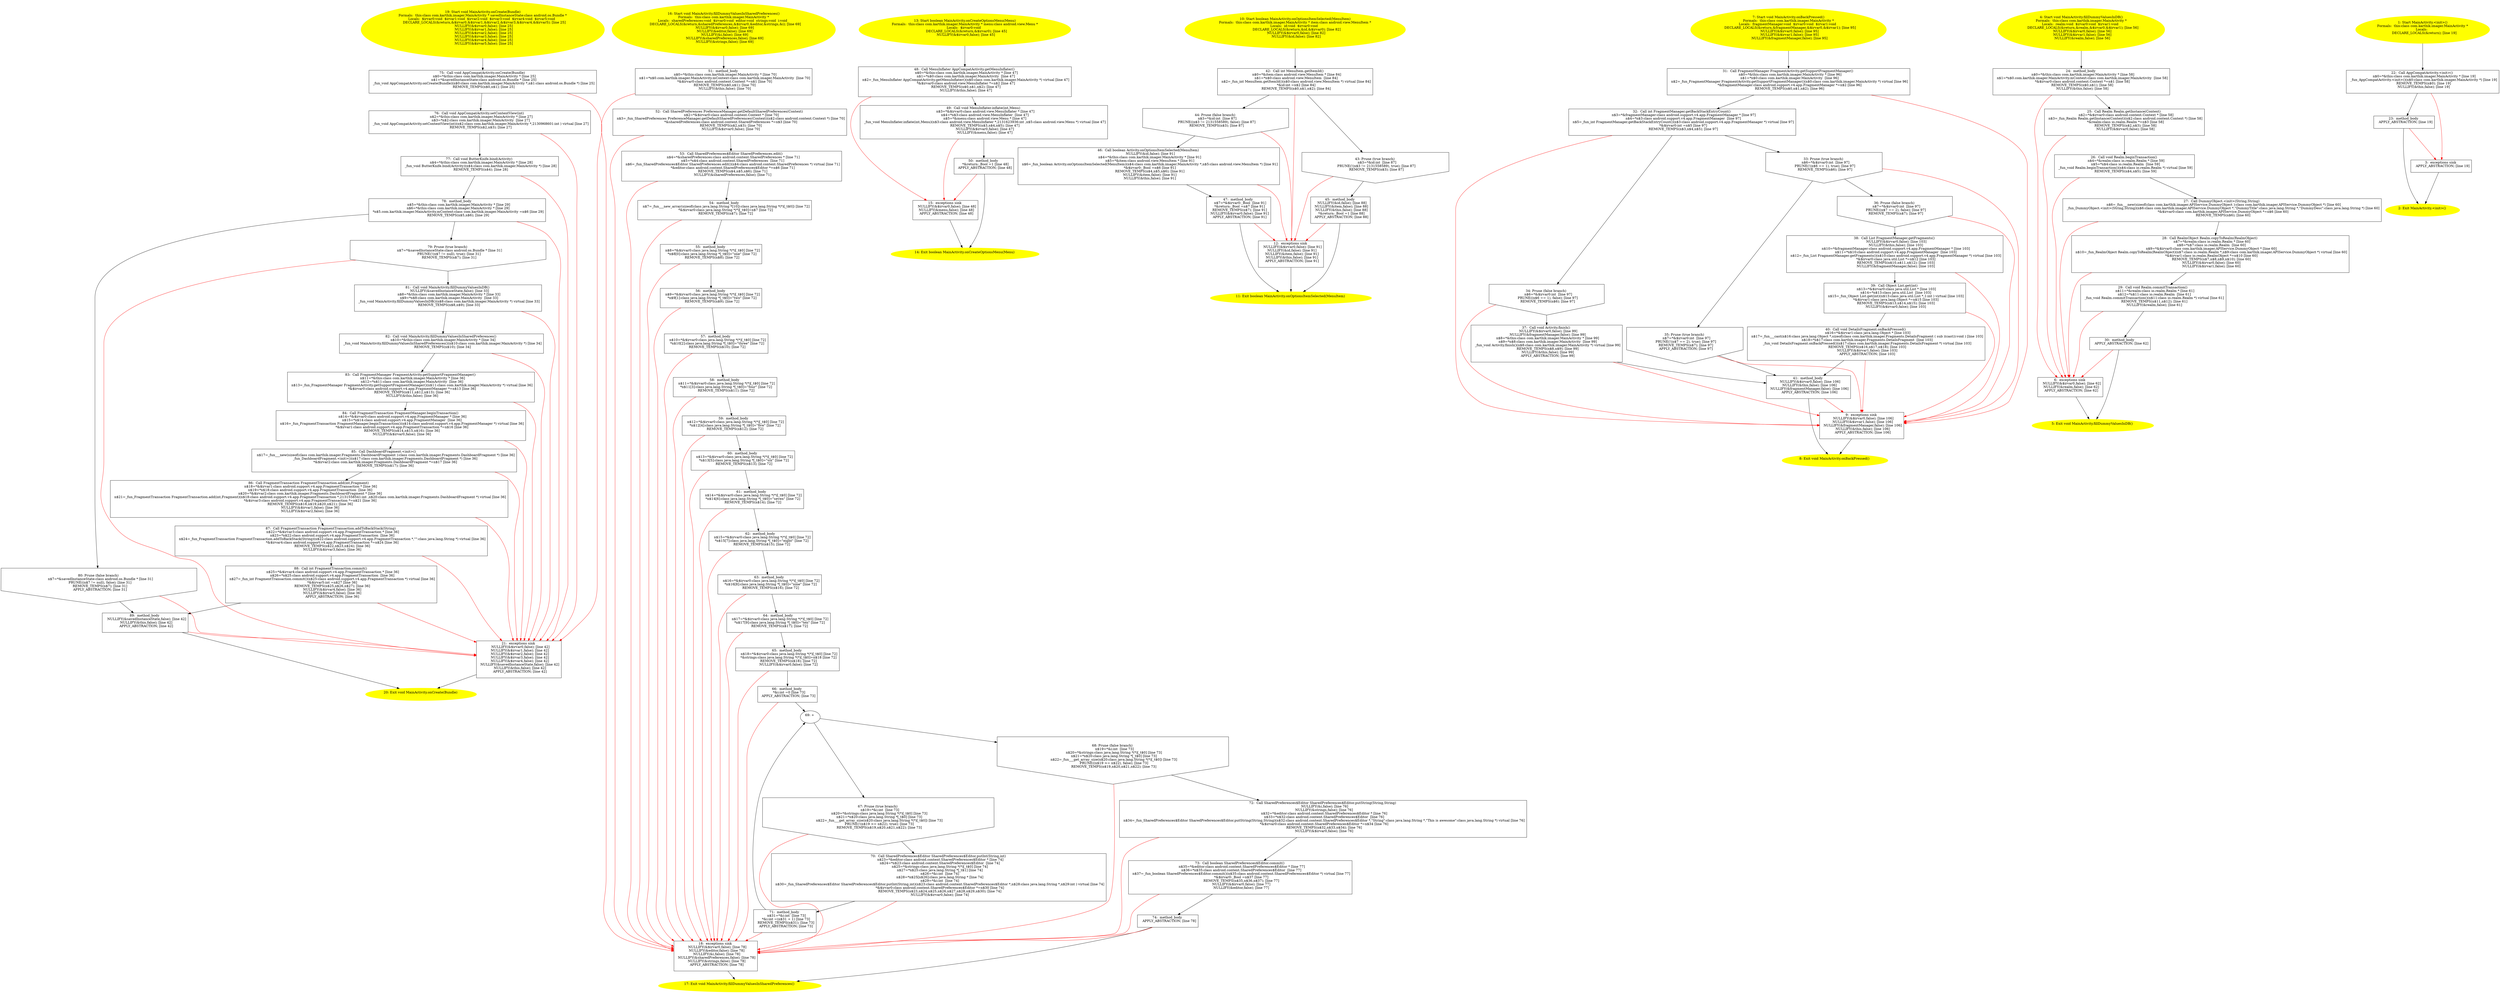 digraph iCFG {
89 [label="89:  method_body \n   NULLIFY(&savedInstanceState,false); [line 42]\n  NULLIFY(&this,false); [line 42]\n  APPLY_ABSTRACTION; [line 42]\n " shape="box"]
	

	 89 -> 20 ;
	 89 -> 21 [color="red" ];
88 [label="88:  Call int FragmentTransaction.commit() \n   n$25=*&$irvar4:class android.support.v4.app.FragmentTransaction * [line 36]\n  n$26=*n$25:class android.support.v4.app.FragmentTransaction  [line 36]\n  n$27=_fun_int FragmentTransaction.commit()(n$25:class android.support.v4.app.FragmentTransaction *) virtual [line 36]\n  *&$irvar5:int =n$27 [line 36]\n  REMOVE_TEMPS(n$25,n$26,n$27); [line 36]\n  NULLIFY(&$irvar4,false); [line 36]\n  NULLIFY(&$irvar5,false); [line 36]\n  APPLY_ABSTRACTION; [line 36]\n " shape="box"]
	

	 88 -> 89 ;
	 88 -> 21 [color="red" ];
87 [label="87:  Call FragmentTransaction FragmentTransaction.addToBackStack(String) \n   n$22=*&$irvar3:class android.support.v4.app.FragmentTransaction * [line 36]\n  n$23=*n$22:class android.support.v4.app.FragmentTransaction  [line 36]\n  n$24=_fun_FragmentTransaction FragmentTransaction.addToBackStack(String)(n$22:class android.support.v4.app.FragmentTransaction *,\"\":class java.lang.String *) virtual [line 36]\n  *&$irvar4:class android.support.v4.app.FragmentTransaction *=n$24 [line 36]\n  REMOVE_TEMPS(n$22,n$23,n$24); [line 36]\n  NULLIFY(&$irvar3,false); [line 36]\n " shape="box"]
	

	 87 -> 88 ;
	 87 -> 21 [color="red" ];
86 [label="86:  Call FragmentTransaction FragmentTransaction.add(int,Fragment) \n   n$18=*&$irvar1:class android.support.v4.app.FragmentTransaction * [line 36]\n  n$19=*n$18:class android.support.v4.app.FragmentTransaction  [line 36]\n  n$20=*&$irvar2:class com.karthik.imager.Fragments.DashboardFragment * [line 36]\n  n$21=_fun_FragmentTransaction FragmentTransaction.add(int,Fragment)(n$18:class android.support.v4.app.FragmentTransaction *,2131558541:int ,n$20:class com.karthik.imager.Fragments.DashboardFragment *) virtual [line 36]\n  *&$irvar3:class android.support.v4.app.FragmentTransaction *=n$21 [line 36]\n  REMOVE_TEMPS(n$18,n$19,n$20,n$21); [line 36]\n  NULLIFY(&$irvar1,false); [line 36]\n  NULLIFY(&$irvar2,false); [line 36]\n " shape="box"]
	

	 86 -> 87 ;
	 86 -> 21 [color="red" ];
85 [label="85:  Call DashboardFragment.<init>() \n   n$17=_fun___new(sizeof(class com.karthik.imager.Fragments.DashboardFragment ):class com.karthik.imager.Fragments.DashboardFragment *) [line 36]\n  _fun_DashboardFragment.<init>()(n$17:class com.karthik.imager.Fragments.DashboardFragment *) [line 36]\n  *&$irvar2:class com.karthik.imager.Fragments.DashboardFragment *=n$17 [line 36]\n  REMOVE_TEMPS(n$17); [line 36]\n " shape="box"]
	

	 85 -> 86 ;
	 85 -> 21 [color="red" ];
84 [label="84:  Call FragmentTransaction FragmentManager.beginTransaction() \n   n$14=*&$irvar0:class android.support.v4.app.FragmentManager * [line 36]\n  n$15=*n$14:class android.support.v4.app.FragmentManager  [line 36]\n  n$16=_fun_FragmentTransaction FragmentManager.beginTransaction()(n$14:class android.support.v4.app.FragmentManager *) virtual [line 36]\n  *&$irvar1:class android.support.v4.app.FragmentTransaction *=n$16 [line 36]\n  REMOVE_TEMPS(n$14,n$15,n$16); [line 36]\n  NULLIFY(&$irvar0,false); [line 36]\n " shape="box"]
	

	 84 -> 85 ;
	 84 -> 21 [color="red" ];
83 [label="83:  Call FragmentManager FragmentActivity.getSupportFragmentManager() \n   n$11=*&this:class com.karthik.imager.MainActivity * [line 36]\n  n$12=*n$11:class com.karthik.imager.MainActivity  [line 36]\n  n$13=_fun_FragmentManager FragmentActivity.getSupportFragmentManager()(n$11:class com.karthik.imager.MainActivity *) virtual [line 36]\n  *&$irvar0:class android.support.v4.app.FragmentManager *=n$13 [line 36]\n  REMOVE_TEMPS(n$11,n$12,n$13); [line 36]\n  NULLIFY(&this,false); [line 36]\n " shape="box"]
	

	 83 -> 84 ;
	 83 -> 21 [color="red" ];
82 [label="82:  Call void MainActivity.fillDummyValuesInSharedPreferences() \n   n$10=*&this:class com.karthik.imager.MainActivity * [line 34]\n  _fun_void MainActivity.fillDummyValuesInSharedPreferences()(n$10:class com.karthik.imager.MainActivity *) [line 34]\n  REMOVE_TEMPS(n$10); [line 34]\n " shape="box"]
	

	 82 -> 83 ;
	 82 -> 21 [color="red" ];
81 [label="81:  Call void MainActivity.fillDummyValuesInDB() \n   NULLIFY(&savedInstanceState,false); [line 33]\n  n$8=*&this:class com.karthik.imager.MainActivity * [line 33]\n  n$9=*n$8:class com.karthik.imager.MainActivity  [line 33]\n  _fun_void MainActivity.fillDummyValuesInDB()(n$8:class com.karthik.imager.MainActivity *) virtual [line 33]\n  REMOVE_TEMPS(n$8,n$9); [line 33]\n " shape="box"]
	

	 81 -> 82 ;
	 81 -> 21 [color="red" ];
80 [label="80: Prune (false branch) \n   n$7=*&savedInstanceState:class android.os.Bundle * [line 31]\n  PRUNE((n$7 != null), false); [line 31]\n  REMOVE_TEMPS(n$7); [line 31]\n  APPLY_ABSTRACTION; [line 31]\n " shape="invhouse"]
	

	 80 -> 89 ;
	 80 -> 21 [color="red" ];
79 [label="79: Prune (true branch) \n   n$7=*&savedInstanceState:class android.os.Bundle * [line 31]\n  PRUNE(!(n$7 != null), true); [line 31]\n  REMOVE_TEMPS(n$7); [line 31]\n " shape="invhouse"]
	

	 79 -> 81 ;
	 79 -> 21 [color="red" ];
78 [label="78:  method_body \n   n$5=*&this:class com.karthik.imager.MainActivity * [line 29]\n  n$6=*&this:class com.karthik.imager.MainActivity * [line 29]\n  *n$5.com.karthik.imager.MainActivity.mContext:class com.karthik.imager.MainActivity =n$6 [line 29]\n  REMOVE_TEMPS(n$5,n$6); [line 29]\n " shape="box"]
	

	 78 -> 79 ;
	 78 -> 80 ;
	 78 -> 21 [color="red" ];
77 [label="77:  Call void ButterKnife.bind(Activity) \n   n$4=*&this:class com.karthik.imager.MainActivity * [line 28]\n  _fun_void ButterKnife.bind(Activity)(n$4:class com.karthik.imager.MainActivity *) [line 28]\n  REMOVE_TEMPS(n$4); [line 28]\n " shape="box"]
	

	 77 -> 78 ;
	 77 -> 21 [color="red" ];
76 [label="76:  Call void AppCompatActivity.setContentView(int) \n   n$2=*&this:class com.karthik.imager.MainActivity * [line 27]\n  n$3=*n$2:class com.karthik.imager.MainActivity  [line 27]\n  _fun_void AppCompatActivity.setContentView(int)(n$2:class com.karthik.imager.MainActivity *,2130968601:int ) virtual [line 27]\n  REMOVE_TEMPS(n$2,n$3); [line 27]\n " shape="box"]
	

	 76 -> 77 ;
	 76 -> 21 [color="red" ];
75 [label="75:  Call void AppCompatActivity.onCreate(Bundle) \n   n$0=*&this:class com.karthik.imager.MainActivity * [line 25]\n  n$1=*&savedInstanceState:class android.os.Bundle * [line 25]\n  _fun_void AppCompatActivity.onCreate(Bundle)(n$0:class com.karthik.imager.MainActivity *,n$1:class android.os.Bundle *) [line 25]\n  REMOVE_TEMPS(n$0,n$1); [line 25]\n " shape="box"]
	

	 75 -> 76 ;
	 75 -> 21 [color="red" ];
74 [label="74:  method_body \n   APPLY_ABSTRACTION; [line 78]\n " shape="box"]
	

	 74 -> 17 ;
	 74 -> 18 [color="red" ];
73 [label="73:  Call boolean SharedPreferences$Editor.commit() \n   n$35=*&editor:class android.content.SharedPreferences$Editor * [line 77]\n  n$36=*n$35:class android.content.SharedPreferences$Editor  [line 77]\n  n$37=_fun_boolean SharedPreferences$Editor.commit()(n$35:class android.content.SharedPreferences$Editor *) virtual [line 77]\n  *&$irvar0:_Bool =n$37 [line 77]\n  REMOVE_TEMPS(n$35,n$36,n$37); [line 77]\n  NULLIFY(&$irvar0,false); [line 77]\n  NULLIFY(&editor,false); [line 77]\n " shape="box"]
	

	 73 -> 74 ;
	 73 -> 18 [color="red" ];
72 [label="72:  Call SharedPreferences$Editor SharedPreferences$Editor.putString(String,String) \n   NULLIFY(&i,false); [line 76]\n  NULLIFY(&strings,false); [line 76]\n  n$32=*&editor:class android.content.SharedPreferences$Editor * [line 76]\n  n$33=*n$32:class android.content.SharedPreferences$Editor  [line 76]\n  n$34=_fun_SharedPreferences$Editor SharedPreferences$Editor.putString(String,String)(n$32:class android.content.SharedPreferences$Editor *,\"String\":class java.lang.String *,\"This is awesome\":class java.lang.String *) virtual [line 76]\n  *&$irvar0:class android.content.SharedPreferences$Editor *=n$34 [line 76]\n  REMOVE_TEMPS(n$32,n$33,n$34); [line 76]\n  NULLIFY(&$irvar0,false); [line 76]\n " shape="box"]
	

	 72 -> 73 ;
	 72 -> 18 [color="red" ];
71 [label="71:  method_body \n   n$31=*&i:int  [line 73]\n  *&i:int =(n$31 + 1) [line 73]\n  REMOVE_TEMPS(n$31); [line 73]\n  APPLY_ABSTRACTION; [line 73]\n " shape="box"]
	

	 71 -> 69 ;
	 71 -> 18 [color="red" ];
70 [label="70:  Call SharedPreferences$Editor SharedPreferences$Editor.putInt(String,int) \n   n$23=*&editor:class android.content.SharedPreferences$Editor * [line 74]\n  n$24=*n$23:class android.content.SharedPreferences$Editor  [line 74]\n  n$25=*&strings:class java.lang.String *(*)[_t$0] [line 74]\n  n$27=*n$25:class java.lang.String *[_t$1] [line 74]\n  n$26=*&i:int  [line 74]\n  n$28=*n$25[n$26]:class java.lang.String * [line 74]\n  n$29=*&i:int  [line 74]\n  n$30=_fun_SharedPreferences$Editor SharedPreferences$Editor.putInt(String,int)(n$23:class android.content.SharedPreferences$Editor *,n$28:class java.lang.String *,n$29:int ) virtual [line 74]\n  *&$irvar0:class android.content.SharedPreferences$Editor *=n$30 [line 74]\n  REMOVE_TEMPS(n$23,n$24,n$25,n$26,n$27,n$28,n$29,n$30); [line 74]\n  NULLIFY(&$irvar0,false); [line 74]\n " shape="box"]
	

	 70 -> 71 ;
	 70 -> 18 [color="red" ];
69 [label="69: + \n  " ]
	

	 69 -> 67 ;
	 69 -> 68 ;
68 [label="68: Prune (false branch) \n   n$19=*&i:int  [line 73]\n  n$20=*&strings:class java.lang.String *(*)[_t$0] [line 73]\n  n$21=*n$20:class java.lang.String *[_t$0] [line 73]\n  n$22=_fun___get_array_size(n$20:class java.lang.String *(*)[_t$0]) [line 73]\n  PRUNE((n$19 >= n$22), false); [line 73]\n  REMOVE_TEMPS(n$19,n$20,n$21,n$22); [line 73]\n " shape="invhouse"]
	

	 68 -> 72 ;
	 68 -> 18 [color="red" ];
67 [label="67: Prune (true branch) \n   n$19=*&i:int  [line 73]\n  n$20=*&strings:class java.lang.String *(*)[_t$0] [line 73]\n  n$21=*n$20:class java.lang.String *[_t$0] [line 73]\n  n$22=_fun___get_array_size(n$20:class java.lang.String *(*)[_t$0]) [line 73]\n  PRUNE(!(n$19 >= n$22), true); [line 73]\n  REMOVE_TEMPS(n$19,n$20,n$21,n$22); [line 73]\n " shape="invhouse"]
	

	 67 -> 70 ;
	 67 -> 18 [color="red" ];
66 [label="66:  method_body \n   *&i:int =0 [line 73]\n  APPLY_ABSTRACTION; [line 73]\n " shape="box"]
	

	 66 -> 69 ;
	 66 -> 18 [color="red" ];
65 [label="65:  method_body \n   n$18=*&$irvar0:class java.lang.String *(*)[_t$0] [line 72]\n  *&strings:class java.lang.String *(*)[_t$0]=n$18 [line 72]\n  REMOVE_TEMPS(n$18); [line 72]\n  NULLIFY(&$irvar0,false); [line 72]\n " shape="box"]
	

	 65 -> 66 ;
	 65 -> 18 [color="red" ];
64 [label="64:  method_body \n   n$17=*&$irvar0:class java.lang.String *(*)[_t$0] [line 72]\n  *n$17[9]:class java.lang.String *[_t$0]=\"ten\" [line 72]\n  REMOVE_TEMPS(n$17); [line 72]\n " shape="box"]
	

	 64 -> 65 ;
	 64 -> 18 [color="red" ];
63 [label="63:  method_body \n   n$16=*&$irvar0:class java.lang.String *(*)[_t$0] [line 72]\n  *n$16[8]:class java.lang.String *[_t$0]=\"nine\" [line 72]\n  REMOVE_TEMPS(n$16); [line 72]\n " shape="box"]
	

	 63 -> 64 ;
	 63 -> 18 [color="red" ];
62 [label="62:  method_body \n   n$15=*&$irvar0:class java.lang.String *(*)[_t$0] [line 72]\n  *n$15[7]:class java.lang.String *[_t$0]=\"eight\" [line 72]\n  REMOVE_TEMPS(n$15); [line 72]\n " shape="box"]
	

	 62 -> 63 ;
	 62 -> 18 [color="red" ];
61 [label="61:  method_body \n   n$14=*&$irvar0:class java.lang.String *(*)[_t$0] [line 72]\n  *n$14[6]:class java.lang.String *[_t$0]=\"seven\" [line 72]\n  REMOVE_TEMPS(n$14); [line 72]\n " shape="box"]
	

	 61 -> 62 ;
	 61 -> 18 [color="red" ];
60 [label="60:  method_body \n   n$13=*&$irvar0:class java.lang.String *(*)[_t$0] [line 72]\n  *n$13[5]:class java.lang.String *[_t$0]=\"six\" [line 72]\n  REMOVE_TEMPS(n$13); [line 72]\n " shape="box"]
	

	 60 -> 61 ;
	 60 -> 18 [color="red" ];
59 [label="59:  method_body \n   n$12=*&$irvar0:class java.lang.String *(*)[_t$0] [line 72]\n  *n$12[4]:class java.lang.String *[_t$0]=\"five\" [line 72]\n  REMOVE_TEMPS(n$12); [line 72]\n " shape="box"]
	

	 59 -> 60 ;
	 59 -> 18 [color="red" ];
58 [label="58:  method_body \n   n$11=*&$irvar0:class java.lang.String *(*)[_t$0] [line 72]\n  *n$11[3]:class java.lang.String *[_t$0]=\"four\" [line 72]\n  REMOVE_TEMPS(n$11); [line 72]\n " shape="box"]
	

	 58 -> 59 ;
	 58 -> 18 [color="red" ];
57 [label="57:  method_body \n   n$10=*&$irvar0:class java.lang.String *(*)[_t$0] [line 72]\n  *n$10[2]:class java.lang.String *[_t$0]=\"three\" [line 72]\n  REMOVE_TEMPS(n$10); [line 72]\n " shape="box"]
	

	 57 -> 58 ;
	 57 -> 18 [color="red" ];
56 [label="56:  method_body \n   n$9=*&$irvar0:class java.lang.String *(*)[_t$0] [line 72]\n  *n$9[1]:class java.lang.String *[_t$0]=\"two\" [line 72]\n  REMOVE_TEMPS(n$9); [line 72]\n " shape="box"]
	

	 56 -> 57 ;
	 56 -> 18 [color="red" ];
55 [label="55:  method_body \n   n$8=*&$irvar0:class java.lang.String *(*)[_t$0] [line 72]\n  *n$8[0]:class java.lang.String *[_t$0]=\"one\" [line 72]\n  REMOVE_TEMPS(n$8); [line 72]\n " shape="box"]
	

	 55 -> 56 ;
	 55 -> 18 [color="red" ];
54 [label="54:  method_body \n   n$7=_fun___new_array(sizeof(class java.lang.String *[10]):class java.lang.String *(*)[_t$0]) [line 72]\n  *&$irvar0:class java.lang.String *(*)[_t$0]=n$7 [line 72]\n  REMOVE_TEMPS(n$7); [line 72]\n " shape="box"]
	

	 54 -> 55 ;
	 54 -> 18 [color="red" ];
53 [label="53:  Call SharedPreferences$Editor SharedPreferences.edit() \n   n$4=*&sharedPreferences:class android.content.SharedPreferences * [line 71]\n  n$5=*n$4:class android.content.SharedPreferences  [line 71]\n  n$6=_fun_SharedPreferences$Editor SharedPreferences.edit()(n$4:class android.content.SharedPreferences *) virtual [line 71]\n  *&editor:class android.content.SharedPreferences$Editor *=n$6 [line 71]\n  REMOVE_TEMPS(n$4,n$5,n$6); [line 71]\n  NULLIFY(&sharedPreferences,false); [line 71]\n " shape="box"]
	

	 53 -> 54 ;
	 53 -> 18 [color="red" ];
52 [label="52:  Call SharedPreferences PreferenceManager.getDefaultSharedPreferences(Context) \n   n$2=*&$irvar0:class android.content.Context * [line 70]\n  n$3=_fun_SharedPreferences PreferenceManager.getDefaultSharedPreferences(Context)(n$2:class android.content.Context *) [line 70]\n  *&sharedPreferences:class android.content.SharedPreferences *=n$3 [line 70]\n  REMOVE_TEMPS(n$2,n$3); [line 70]\n  NULLIFY(&$irvar0,false); [line 70]\n " shape="box"]
	

	 52 -> 53 ;
	 52 -> 18 [color="red" ];
51 [label="51:  method_body \n   n$0=*&this:class com.karthik.imager.MainActivity * [line 70]\n  n$1=*n$0.com.karthik.imager.MainActivity.mContext:class com.karthik.imager.MainActivity  [line 70]\n  *&$irvar0:class android.content.Context *=n$1 [line 70]\n  REMOVE_TEMPS(n$0,n$1); [line 70]\n  NULLIFY(&this,false); [line 70]\n " shape="box"]
	

	 51 -> 52 ;
	 51 -> 18 [color="red" ];
50 [label="50:  method_body \n   *&return:_Bool =1 [line 48]\n  APPLY_ABSTRACTION; [line 48]\n " shape="box"]
	

	 50 -> 14 ;
	 50 -> 15 [color="red" ];
49 [label="49:  Call void MenuInflater.inflate(int,Menu) \n   n$3=*&$irvar0:class android.view.MenuInflater * [line 47]\n  n$4=*n$3:class android.view.MenuInflater  [line 47]\n  n$5=*&menu:class android.view.Menu * [line 47]\n  _fun_void MenuInflater.inflate(int,Menu)(n$3:class android.view.MenuInflater *,2131623936:int ,n$5:class android.view.Menu *) virtual [line 47]\n  REMOVE_TEMPS(n$3,n$4,n$5); [line 47]\n  NULLIFY(&$irvar0,false); [line 47]\n  NULLIFY(&menu,false); [line 47]\n " shape="box"]
	

	 49 -> 50 ;
	 49 -> 15 [color="red" ];
48 [label="48:  Call MenuInflater AppCompatActivity.getMenuInflater() \n   n$0=*&this:class com.karthik.imager.MainActivity * [line 47]\n  n$1=*n$0:class com.karthik.imager.MainActivity  [line 47]\n  n$2=_fun_MenuInflater AppCompatActivity.getMenuInflater()(n$0:class com.karthik.imager.MainActivity *) virtual [line 47]\n  *&$irvar0:class android.view.MenuInflater *=n$2 [line 47]\n  REMOVE_TEMPS(n$0,n$1,n$2); [line 47]\n  NULLIFY(&this,false); [line 47]\n " shape="box"]
	

	 48 -> 49 ;
	 48 -> 15 [color="red" ];
47 [label="47:  method_body \n   n$7=*&$irvar0:_Bool  [line 91]\n  *&return:_Bool =n$7 [line 91]\n  REMOVE_TEMPS(n$7); [line 91]\n  NULLIFY(&$irvar0,false); [line 91]\n  APPLY_ABSTRACTION; [line 91]\n " shape="box"]
	

	 47 -> 11 ;
	 47 -> 12 [color="red" ];
46 [label="46:  Call boolean Activity.onOptionsItemSelected(MenuItem) \n   NULLIFY(&id,false); [line 91]\n  n$4=*&this:class com.karthik.imager.MainActivity * [line 91]\n  n$5=*&item:class android.view.MenuItem * [line 91]\n  n$6=_fun_boolean Activity.onOptionsItemSelected(MenuItem)(n$4:class com.karthik.imager.MainActivity *,n$5:class android.view.MenuItem *) [line 91]\n  *&$irvar0:_Bool =n$6 [line 91]\n  REMOVE_TEMPS(n$4,n$5,n$6); [line 91]\n  NULLIFY(&item,false); [line 91]\n  NULLIFY(&this,false); [line 91]\n " shape="box"]
	

	 46 -> 47 ;
	 46 -> 12 [color="red" ];
45 [label="45:  method_body \n   NULLIFY(&id,false); [line 88]\n  NULLIFY(&item,false); [line 88]\n  NULLIFY(&this,false); [line 88]\n  *&return:_Bool =1 [line 88]\n  APPLY_ABSTRACTION; [line 88]\n " shape="box"]
	

	 45 -> 11 ;
	 45 -> 12 [color="red" ];
44 [label="44: Prune (false branch) \n   n$3=*&id:int  [line 87]\n  PRUNE((n$3 != 2131558589), false); [line 87]\n  REMOVE_TEMPS(n$3); [line 87]\n " shape="invhouse"]
	

	 44 -> 46 ;
	 44 -> 12 [color="red" ];
43 [label="43: Prune (true branch) \n   n$3=*&id:int  [line 87]\n  PRUNE(!(n$3 != 2131558589), true); [line 87]\n  REMOVE_TEMPS(n$3); [line 87]\n " shape="invhouse"]
	

	 43 -> 45 ;
	 43 -> 12 [color="red" ];
42 [label="42:  Call int MenuItem.getItemId() \n   n$0=*&item:class android.view.MenuItem * [line 84]\n  n$1=*n$0:class android.view.MenuItem  [line 84]\n  n$2=_fun_int MenuItem.getItemId()(n$0:class android.view.MenuItem *) virtual [line 84]\n  *&id:int =n$2 [line 84]\n  REMOVE_TEMPS(n$0,n$1,n$2); [line 84]\n " shape="box"]
	

	 42 -> 43 ;
	 42 -> 44 ;
	 42 -> 12 [color="red" ];
41 [label="41:  method_body \n   NULLIFY(&$irvar0,false); [line 106]\n  NULLIFY(&this,false); [line 106]\n  NULLIFY(&fragmentManager,false); [line 106]\n  APPLY_ABSTRACTION; [line 106]\n " shape="box"]
	

	 41 -> 8 ;
	 41 -> 9 [color="red" ];
40 [label="40:  Call void DetailsFragment.onBackPressed() \n   n$16=*&$irvar1:class java.lang.Object * [line 103]\n  n$17=_fun___cast(n$16:class java.lang.Object *,sizeof(class com.karthik.imager.Fragments.DetailsFragment ( sub )(cast)):void ) [line 103]\n  n$18=*n$17:class com.karthik.imager.Fragments.DetailsFragment  [line 103]\n  _fun_void DetailsFragment.onBackPressed()(n$17:class com.karthik.imager.Fragments.DetailsFragment *) virtual [line 103]\n  REMOVE_TEMPS(n$16,n$17,n$18); [line 103]\n  NULLIFY(&$irvar1,false); [line 103]\n  APPLY_ABSTRACTION; [line 103]\n " shape="box"]
	

	 40 -> 41 ;
	 40 -> 9 [color="red" ];
39 [label="39:  Call Object List.get(int) \n   n$13=*&$irvar0:class java.util.List * [line 103]\n  n$14=*n$13:class java.util.List  [line 103]\n  n$15=_fun_Object List.get(int)(n$13:class java.util.List *,1:int ) virtual [line 103]\n  *&$irvar1:class java.lang.Object *=n$15 [line 103]\n  REMOVE_TEMPS(n$13,n$14,n$15); [line 103]\n  NULLIFY(&$irvar0,false); [line 103]\n " shape="box"]
	

	 39 -> 40 ;
	 39 -> 9 [color="red" ];
38 [label="38:  Call List FragmentManager.getFragments() \n   NULLIFY(&$irvar0,false); [line 103]\n  NULLIFY(&this,false); [line 103]\n  n$10=*&fragmentManager:class android.support.v4.app.FragmentManager * [line 103]\n  n$11=*n$10:class android.support.v4.app.FragmentManager  [line 103]\n  n$12=_fun_List FragmentManager.getFragments()(n$10:class android.support.v4.app.FragmentManager *) virtual [line 103]\n  *&$irvar0:class java.util.List *=n$12 [line 103]\n  REMOVE_TEMPS(n$10,n$11,n$12); [line 103]\n  NULLIFY(&fragmentManager,false); [line 103]\n " shape="box"]
	

	 38 -> 39 ;
	 38 -> 9 [color="red" ];
37 [label="37:  Call void Activity.finish() \n   NULLIFY(&$irvar0,false); [line 99]\n  NULLIFY(&fragmentManager,false); [line 99]\n  n$8=*&this:class com.karthik.imager.MainActivity * [line 99]\n  n$9=*n$8:class com.karthik.imager.MainActivity  [line 99]\n  _fun_void Activity.finish()(n$8:class com.karthik.imager.MainActivity *) virtual [line 99]\n  REMOVE_TEMPS(n$8,n$9); [line 99]\n  NULLIFY(&this,false); [line 99]\n  APPLY_ABSTRACTION; [line 99]\n " shape="box"]
	

	 37 -> 41 ;
	 37 -> 9 [color="red" ];
36 [label="36: Prune (false branch) \n   n$7=*&$irvar0:int  [line 97]\n  PRUNE((n$7 == 2), false); [line 97]\n  REMOVE_TEMPS(n$7); [line 97]\n " shape="invhouse"]
	

	 36 -> 38 ;
	 36 -> 9 [color="red" ];
35 [label="35: Prune (true branch) \n   n$7=*&$irvar0:int  [line 97]\n  PRUNE(!(n$7 == 2), true); [line 97]\n  REMOVE_TEMPS(n$7); [line 97]\n  APPLY_ABSTRACTION; [line 97]\n " shape="invhouse"]
	

	 35 -> 41 ;
	 35 -> 9 [color="red" ];
34 [label="34: Prune (false branch) \n   n$6=*&$irvar0:int  [line 97]\n  PRUNE((n$6 == 1), false); [line 97]\n  REMOVE_TEMPS(n$6); [line 97]\n " shape="invhouse"]
	

	 34 -> 37 ;
	 34 -> 9 [color="red" ];
33 [label="33: Prune (true branch) \n   n$6=*&$irvar0:int  [line 97]\n  PRUNE(!(n$6 == 1), true); [line 97]\n  REMOVE_TEMPS(n$6); [line 97]\n " shape="invhouse"]
	

	 33 -> 35 ;
	 33 -> 36 ;
	 33 -> 9 [color="red" ];
32 [label="32:  Call int FragmentManager.getBackStackEntryCount() \n   n$3=*&fragmentManager:class android.support.v4.app.FragmentManager * [line 97]\n  n$4=*n$3:class android.support.v4.app.FragmentManager  [line 97]\n  n$5=_fun_int FragmentManager.getBackStackEntryCount()(n$3:class android.support.v4.app.FragmentManager *) virtual [line 97]\n  *&$irvar0:int =n$5 [line 97]\n  REMOVE_TEMPS(n$3,n$4,n$5); [line 97]\n " shape="box"]
	

	 32 -> 33 ;
	 32 -> 34 ;
	 32 -> 9 [color="red" ];
31 [label="31:  Call FragmentManager FragmentActivity.getSupportFragmentManager() \n   n$0=*&this:class com.karthik.imager.MainActivity * [line 96]\n  n$1=*n$0:class com.karthik.imager.MainActivity  [line 96]\n  n$2=_fun_FragmentManager FragmentActivity.getSupportFragmentManager()(n$0:class com.karthik.imager.MainActivity *) virtual [line 96]\n  *&fragmentManager:class android.support.v4.app.FragmentManager *=n$2 [line 96]\n  REMOVE_TEMPS(n$0,n$1,n$2); [line 96]\n " shape="box"]
	

	 31 -> 32 ;
	 31 -> 9 [color="red" ];
30 [label="30:  method_body \n   APPLY_ABSTRACTION; [line 62]\n " shape="box"]
	

	 30 -> 5 ;
	 30 -> 6 [color="red" ];
29 [label="29:  Call void Realm.commitTransaction() \n   n$11=*&realm:class io.realm.Realm * [line 61]\n  n$12=*n$11:class io.realm.Realm  [line 61]\n  _fun_void Realm.commitTransaction()(n$11:class io.realm.Realm *) virtual [line 61]\n  REMOVE_TEMPS(n$11,n$12); [line 61]\n  NULLIFY(&realm,false); [line 61]\n " shape="box"]
	

	 29 -> 30 ;
	 29 -> 6 [color="red" ];
28 [label="28:  Call RealmObject Realm.copyToRealm(RealmObject) \n   n$7=*&realm:class io.realm.Realm * [line 60]\n  n$8=*n$7:class io.realm.Realm  [line 60]\n  n$9=*&$irvar0:class com.karthik.imager.APIService.DummyObject * [line 60]\n  n$10=_fun_RealmObject Realm.copyToRealm(RealmObject)(n$7:class io.realm.Realm *,n$9:class com.karthik.imager.APIService.DummyObject *) virtual [line 60]\n  *&$irvar1:class io.realm.RealmObject *=n$10 [line 60]\n  REMOVE_TEMPS(n$7,n$8,n$9,n$10); [line 60]\n  NULLIFY(&$irvar0,false); [line 60]\n  NULLIFY(&$irvar1,false); [line 60]\n " shape="box"]
	

	 28 -> 29 ;
	 28 -> 6 [color="red" ];
27 [label="27:  Call DummyObject.<init>(String,String) \n   n$6=_fun___new(sizeof(class com.karthik.imager.APIService.DummyObject ):class com.karthik.imager.APIService.DummyObject *) [line 60]\n  _fun_DummyObject.<init>(String,String)(n$6:class com.karthik.imager.APIService.DummyObject *,\"DummyTitle\":class java.lang.String *,\"DummyDesc\":class java.lang.String *) [line 60]\n  *&$irvar0:class com.karthik.imager.APIService.DummyObject *=n$6 [line 60]\n  REMOVE_TEMPS(n$6); [line 60]\n " shape="box"]
	

	 27 -> 28 ;
	 27 -> 6 [color="red" ];
26 [label="26:  Call void Realm.beginTransaction() \n   n$4=*&realm:class io.realm.Realm * [line 59]\n  n$5=*n$4:class io.realm.Realm  [line 59]\n  _fun_void Realm.beginTransaction()(n$4:class io.realm.Realm *) virtual [line 59]\n  REMOVE_TEMPS(n$4,n$5); [line 59]\n " shape="box"]
	

	 26 -> 27 ;
	 26 -> 6 [color="red" ];
25 [label="25:  Call Realm Realm.getInstance(Context) \n   n$2=*&$irvar0:class android.content.Context * [line 58]\n  n$3=_fun_Realm Realm.getInstance(Context)(n$2:class android.content.Context *) [line 58]\n  *&realm:class io.realm.Realm *=n$3 [line 58]\n  REMOVE_TEMPS(n$2,n$3); [line 58]\n  NULLIFY(&$irvar0,false); [line 58]\n " shape="box"]
	

	 25 -> 26 ;
	 25 -> 6 [color="red" ];
24 [label="24:  method_body \n   n$0=*&this:class com.karthik.imager.MainActivity * [line 58]\n  n$1=*n$0.com.karthik.imager.MainActivity.mContext:class com.karthik.imager.MainActivity  [line 58]\n  *&$irvar0:class android.content.Context *=n$1 [line 58]\n  REMOVE_TEMPS(n$0,n$1); [line 58]\n  NULLIFY(&this,false); [line 58]\n " shape="box"]
	

	 24 -> 25 ;
	 24 -> 6 [color="red" ];
23 [label="23:  method_body \n   APPLY_ABSTRACTION; [line 19]\n " shape="box"]
	

	 23 -> 2 ;
	 23 -> 3 [color="red" ];
22 [label="22:  Call AppCompatActivity.<init>() \n   n$0=*&this:class com.karthik.imager.MainActivity * [line 19]\n  _fun_AppCompatActivity.<init>()(n$0:class com.karthik.imager.MainActivity *) [line 19]\n  REMOVE_TEMPS(n$0); [line 19]\n  NULLIFY(&this,false); [line 19]\n " shape="box"]
	

	 22 -> 23 ;
	 22 -> 3 [color="red" ];
21 [label="21:  exceptions sink \n   NULLIFY(&$irvar0,false); [line 42]\n  NULLIFY(&$irvar1,false); [line 42]\n  NULLIFY(&$irvar2,false); [line 42]\n  NULLIFY(&$irvar3,false); [line 42]\n  NULLIFY(&$irvar4,false); [line 42]\n  NULLIFY(&savedInstanceState,false); [line 42]\n  NULLIFY(&this,false); [line 42]\n  APPLY_ABSTRACTION; [line 42]\n " shape="box"]
	

	 21 -> 20 ;
20 [label="20: Exit void MainActivity.onCreate(Bundle) \n  " color=yellow style=filled]
	

19 [label="19: Start void MainActivity.onCreate(Bundle)\nFormals:  this:class com.karthik.imager.MainActivity * savedInstanceState:class android.os.Bundle *\nLocals:  $irvar0:void  $irvar1:void  $irvar2:void  $irvar3:void  $irvar4:void  $irvar5:void  \n   DECLARE_LOCALS(&return,&$irvar0,&$irvar1,&$irvar2,&$irvar3,&$irvar4,&$irvar5); [line 25]\n  NULLIFY(&$irvar0,false); [line 25]\n  NULLIFY(&$irvar1,false); [line 25]\n  NULLIFY(&$irvar2,false); [line 25]\n  NULLIFY(&$irvar3,false); [line 25]\n  NULLIFY(&$irvar4,false); [line 25]\n  NULLIFY(&$irvar5,false); [line 25]\n " color=yellow style=filled]
	

	 19 -> 75 ;
18 [label="18:  exceptions sink \n   NULLIFY(&$irvar0,false); [line 78]\n  NULLIFY(&editor,false); [line 78]\n  NULLIFY(&i,false); [line 78]\n  NULLIFY(&sharedPreferences,false); [line 78]\n  NULLIFY(&strings,false); [line 78]\n  APPLY_ABSTRACTION; [line 78]\n " shape="box"]
	

	 18 -> 17 ;
17 [label="17: Exit void MainActivity.fillDummyValuesInSharedPreferences() \n  " color=yellow style=filled]
	

16 [label="16: Start void MainActivity.fillDummyValuesInSharedPreferences()\nFormals:  this:class com.karthik.imager.MainActivity *\nLocals:  sharedPreferences:void  $irvar0:void  editor:void  strings:void  i:void  \n   DECLARE_LOCALS(&return,&sharedPreferences,&$irvar0,&editor,&strings,&i); [line 69]\n  NULLIFY(&$irvar0,false); [line 69]\n  NULLIFY(&editor,false); [line 69]\n  NULLIFY(&i,false); [line 69]\n  NULLIFY(&sharedPreferences,false); [line 69]\n  NULLIFY(&strings,false); [line 69]\n " color=yellow style=filled]
	

	 16 -> 51 ;
15 [label="15:  exceptions sink \n   NULLIFY(&$irvar0,false); [line 48]\n  NULLIFY(&menu,false); [line 48]\n  APPLY_ABSTRACTION; [line 48]\n " shape="box"]
	

	 15 -> 14 ;
14 [label="14: Exit boolean MainActivity.onCreateOptionsMenu(Menu) \n  " color=yellow style=filled]
	

13 [label="13: Start boolean MainActivity.onCreateOptionsMenu(Menu)\nFormals:  this:class com.karthik.imager.MainActivity * menu:class android.view.Menu *\nLocals:  $irvar0:void  \n   DECLARE_LOCALS(&return,&$irvar0); [line 45]\n  NULLIFY(&$irvar0,false); [line 45]\n " color=yellow style=filled]
	

	 13 -> 48 ;
12 [label="12:  exceptions sink \n   NULLIFY(&$irvar0,false); [line 91]\n  NULLIFY(&id,false); [line 91]\n  NULLIFY(&item,false); [line 91]\n  NULLIFY(&this,false); [line 91]\n  APPLY_ABSTRACTION; [line 91]\n " shape="box"]
	

	 12 -> 11 ;
11 [label="11: Exit boolean MainActivity.onOptionsItemSelected(MenuItem) \n  " color=yellow style=filled]
	

10 [label="10: Start boolean MainActivity.onOptionsItemSelected(MenuItem)\nFormals:  this:class com.karthik.imager.MainActivity * item:class android.view.MenuItem *\nLocals:  id:void  $irvar0:void  \n   DECLARE_LOCALS(&return,&id,&$irvar0); [line 82]\n  NULLIFY(&$irvar0,false); [line 82]\n  NULLIFY(&id,false); [line 82]\n " color=yellow style=filled]
	

	 10 -> 42 ;
9 [label="9:  exceptions sink \n   NULLIFY(&$irvar0,false); [line 106]\n  NULLIFY(&$irvar1,false); [line 106]\n  NULLIFY(&fragmentManager,false); [line 106]\n  NULLIFY(&this,false); [line 106]\n  APPLY_ABSTRACTION; [line 106]\n " shape="box"]
	

	 9 -> 8 ;
8 [label="8: Exit void MainActivity.onBackPressed() \n  " color=yellow style=filled]
	

7 [label="7: Start void MainActivity.onBackPressed()\nFormals:  this:class com.karthik.imager.MainActivity *\nLocals:  fragmentManager:void  $irvar0:void  $irvar1:void  \n   DECLARE_LOCALS(&return,&fragmentManager,&$irvar0,&$irvar1); [line 95]\n  NULLIFY(&$irvar0,false); [line 95]\n  NULLIFY(&$irvar1,false); [line 95]\n  NULLIFY(&fragmentManager,false); [line 95]\n " color=yellow style=filled]
	

	 7 -> 31 ;
6 [label="6:  exceptions sink \n   NULLIFY(&$irvar0,false); [line 62]\n  NULLIFY(&realm,false); [line 62]\n  APPLY_ABSTRACTION; [line 62]\n " shape="box"]
	

	 6 -> 5 ;
5 [label="5: Exit void MainActivity.fillDummyValuesInDB() \n  " color=yellow style=filled]
	

4 [label="4: Start void MainActivity.fillDummyValuesInDB()\nFormals:  this:class com.karthik.imager.MainActivity *\nLocals:  realm:void  $irvar0:void  $irvar1:void  \n   DECLARE_LOCALS(&return,&realm,&$irvar0,&$irvar1); [line 56]\n  NULLIFY(&$irvar0,false); [line 56]\n  NULLIFY(&$irvar1,false); [line 56]\n  NULLIFY(&realm,false); [line 56]\n " color=yellow style=filled]
	

	 4 -> 24 ;
3 [label="3:  exceptions sink \n   APPLY_ABSTRACTION; [line 19]\n " shape="box"]
	

	 3 -> 2 ;
2 [label="2: Exit MainActivity.<init>() \n  " color=yellow style=filled]
	

1 [label="1: Start MainActivity.<init>()\nFormals:  this:class com.karthik.imager.MainActivity *\nLocals:  \n   DECLARE_LOCALS(&return); [line 19]\n " color=yellow style=filled]
	

	 1 -> 22 ;
}
